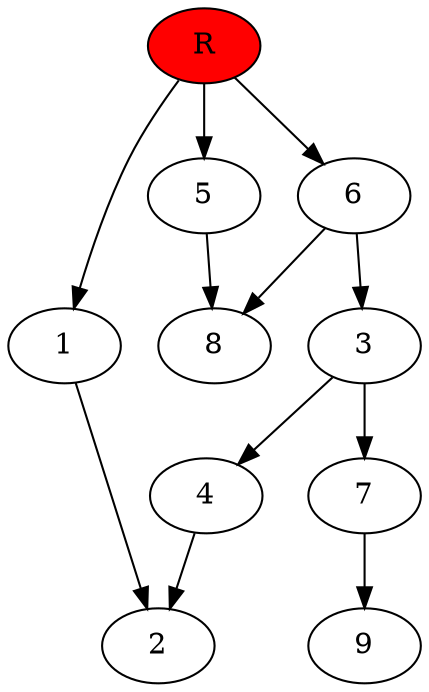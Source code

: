 digraph prb17827 {
	1
	2
	3
	4
	5
	6
	7
	8
	R [fillcolor="#ff0000" style=filled]
	1 -> 2
	3 -> 4
	3 -> 7
	4 -> 2
	5 -> 8
	6 -> 3
	6 -> 8
	7 -> 9
	R -> 1
	R -> 5
	R -> 6
}
